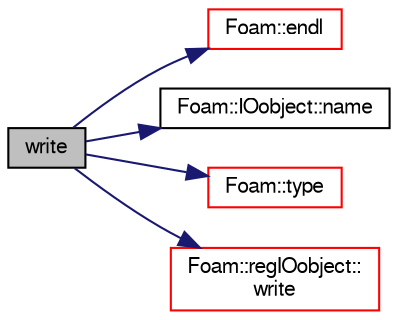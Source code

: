 digraph "write"
{
  bgcolor="transparent";
  edge [fontname="FreeSans",fontsize="10",labelfontname="FreeSans",labelfontsize="10"];
  node [fontname="FreeSans",fontsize="10",shape=record];
  rankdir="LR";
  Node671 [label="write",height=0.2,width=0.4,color="black", fillcolor="grey75", style="filled", fontcolor="black"];
  Node671 -> Node672 [color="midnightblue",fontsize="10",style="solid",fontname="FreeSans"];
  Node672 [label="Foam::endl",height=0.2,width=0.4,color="red",URL="$a21124.html#a2db8fe02a0d3909e9351bb4275b23ce4",tooltip="Add newline and flush stream. "];
  Node671 -> Node674 [color="midnightblue",fontsize="10",style="solid",fontname="FreeSans"];
  Node674 [label="Foam::IOobject::name",height=0.2,width=0.4,color="black",URL="$a26142.html#acc80e00a8ac919288fb55bd14cc88bf6",tooltip="Return name. "];
  Node671 -> Node675 [color="midnightblue",fontsize="10",style="solid",fontname="FreeSans"];
  Node675 [label="Foam::type",height=0.2,width=0.4,color="red",URL="$a21124.html#aec48583af672626378f501eb9fc32cd1",tooltip="Return the file type: DIRECTORY or FILE. "];
  Node671 -> Node681 [color="midnightblue",fontsize="10",style="solid",fontname="FreeSans"];
  Node681 [label="Foam::regIOobject::\lwrite",height=0.2,width=0.4,color="red",URL="$a26334.html#ad48b7b943e88478c15879659cce7aebc",tooltip="Write using setting from DB. "];
}
